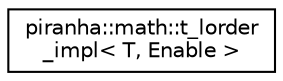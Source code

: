 digraph "Graphical Class Hierarchy"
{
  edge [fontname="Helvetica",fontsize="10",labelfontname="Helvetica",labelfontsize="10"];
  node [fontname="Helvetica",fontsize="10",shape=record];
  rankdir="LR";
  Node0 [label="piranha::math::t_lorder\l_impl\< T, Enable \>",height=0.2,width=0.4,color="black", fillcolor="white", style="filled",URL="$structpiranha_1_1math_1_1t__lorder__impl.html",tooltip="Default functor for the implementation of piranha::math::t_lorder(). "];
}
